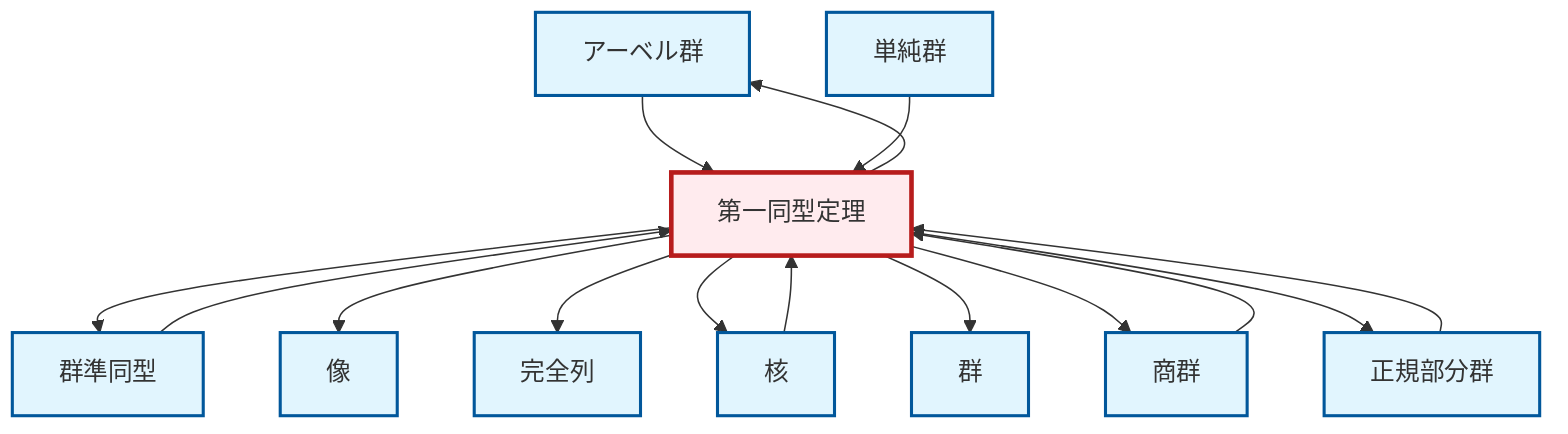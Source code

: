 graph TD
    classDef definition fill:#e1f5fe,stroke:#01579b,stroke-width:2px
    classDef theorem fill:#f3e5f5,stroke:#4a148c,stroke-width:2px
    classDef axiom fill:#fff3e0,stroke:#e65100,stroke-width:2px
    classDef example fill:#e8f5e9,stroke:#1b5e20,stroke-width:2px
    classDef current fill:#ffebee,stroke:#b71c1c,stroke-width:3px
    def-exact-sequence["完全列"]:::definition
    def-group["群"]:::definition
    def-abelian-group["アーベル群"]:::definition
    def-normal-subgroup["正規部分群"]:::definition
    def-simple-group["単純群"]:::definition
    def-homomorphism["群準同型"]:::definition
    def-kernel["核"]:::definition
    def-quotient-group["商群"]:::definition
    def-image["像"]:::definition
    thm-first-isomorphism["第一同型定理"]:::theorem
    thm-first-isomorphism --> def-homomorphism
    thm-first-isomorphism --> def-image
    thm-first-isomorphism --> def-exact-sequence
    def-normal-subgroup --> thm-first-isomorphism
    def-abelian-group --> thm-first-isomorphism
    thm-first-isomorphism --> def-abelian-group
    def-simple-group --> thm-first-isomorphism
    thm-first-isomorphism --> def-kernel
    def-kernel --> thm-first-isomorphism
    thm-first-isomorphism --> def-group
    thm-first-isomorphism --> def-quotient-group
    def-quotient-group --> thm-first-isomorphism
    thm-first-isomorphism --> def-normal-subgroup
    def-homomorphism --> thm-first-isomorphism
    class thm-first-isomorphism current